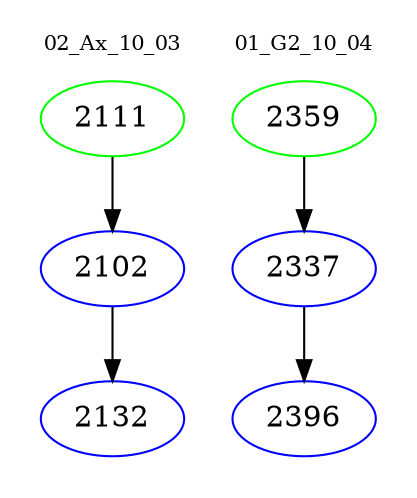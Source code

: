 digraph{
subgraph cluster_0 {
color = white
label = "02_Ax_10_03";
fontsize=10;
T0_2111 [label="2111", color="green"]
T0_2111 -> T0_2102 [color="black"]
T0_2102 [label="2102", color="blue"]
T0_2102 -> T0_2132 [color="black"]
T0_2132 [label="2132", color="blue"]
}
subgraph cluster_1 {
color = white
label = "01_G2_10_04";
fontsize=10;
T1_2359 [label="2359", color="green"]
T1_2359 -> T1_2337 [color="black"]
T1_2337 [label="2337", color="blue"]
T1_2337 -> T1_2396 [color="black"]
T1_2396 [label="2396", color="blue"]
}
}
